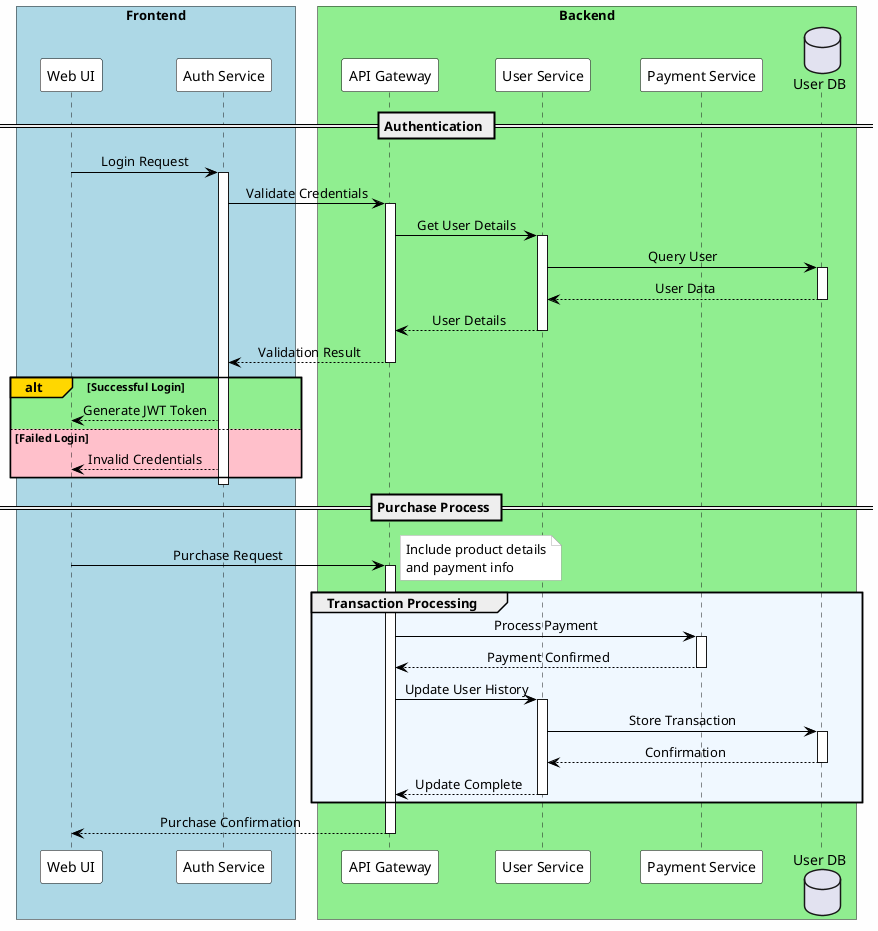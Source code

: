 @startuml sequence-example

' Theme functions
!function $primaryColor()
    !return "#FFFFFF"
!endfunction

!function $secondaryColor()
    !return "#F0F8FF"
!endfunction

!function $backgroundColor()
    !return "#FEFEFE"
!endfunction

!function $borderColor()
    !return "black"
!endfunction

!function $fontColor()
    !return "black"
!endfunction

!function $noteColor()
    !return "#A9A9A9"
!endfunction

!function $boxColor1()
    !return "LightBlue"
!endfunction

!function $boxColor2()
    !return "LightGreen"
!endfunction

' Theme settings for sequence diagram
skinparam backgroundColor $backgroundColor()
skinparam handwritten false
skinparam ParticipantPadding 20
skinparam BoxPadding 10
skinparam SequenceMessageAlign center
skinparam SequenceGroupBodyBackgroundColor $secondaryColor()
skinparam ArrowColor $borderColor()
skinparam ActorBorderColor $borderColor()
skinparam LifeLineBorderColor $borderColor()
skinparam ParticipantBorderColor $borderColor()
skinparam ParticipantFontColor $fontColor()
skinparam ActorFontColor $fontColor()

skinparam participant {
    BackgroundColor $primaryColor()
}

skinparam actor {
    BackgroundColor $primaryColor()
}

skinparam note {
    BackgroundColor $primaryColor()
    BorderColor $noteColor()
    TextColor $fontColor()
}

skinparam box {
    BackgroundColor $boxColor1()
    BorderColor $borderColor()
}

' Sequence Diagram starts here
box "Frontend" #LightBlue
    participant "Web UI" as UI
    participant "Auth Service" as Auth
end box

box "Backend" #LightGreen
    participant "API Gateway" as API
    participant "User Service" as UserSvc
    participant "Payment Service" as PaySvc
    database "User DB" as DB
end box

== Authentication ==
UI -> Auth: Login Request
activate Auth
Auth -> API: Validate Credentials
activate API
API -> UserSvc: Get User Details
activate UserSvc
UserSvc -> DB: Query User
activate DB
DB --> UserSvc: User Data
deactivate DB
UserSvc --> API: User Details
deactivate UserSvc
API --> Auth: Validation Result
deactivate API

alt#Gold #LightGreen Successful Login
    Auth --> UI: Generate JWT Token
else #Pink Failed Login
    Auth --> UI: Invalid Credentials
end
deactivate Auth

== Purchase Process ==
UI -> API: Purchase Request
activate API
note right
    Include product details
    and payment info
end note

group Transaction Processing
    API -> PaySvc: Process Payment
    activate PaySvc
    PaySvc --> API: Payment Confirmed
    deactivate PaySvc
    
    API -> UserSvc: Update User History
    activate UserSvc
    UserSvc -> DB: Store Transaction
    activate DB
    DB --> UserSvc: Confirmation
    deactivate DB
    UserSvc --> API: Update Complete
    deactivate UserSvc
end

API --> UI: Purchase Confirmation
deactivate API

@enduml